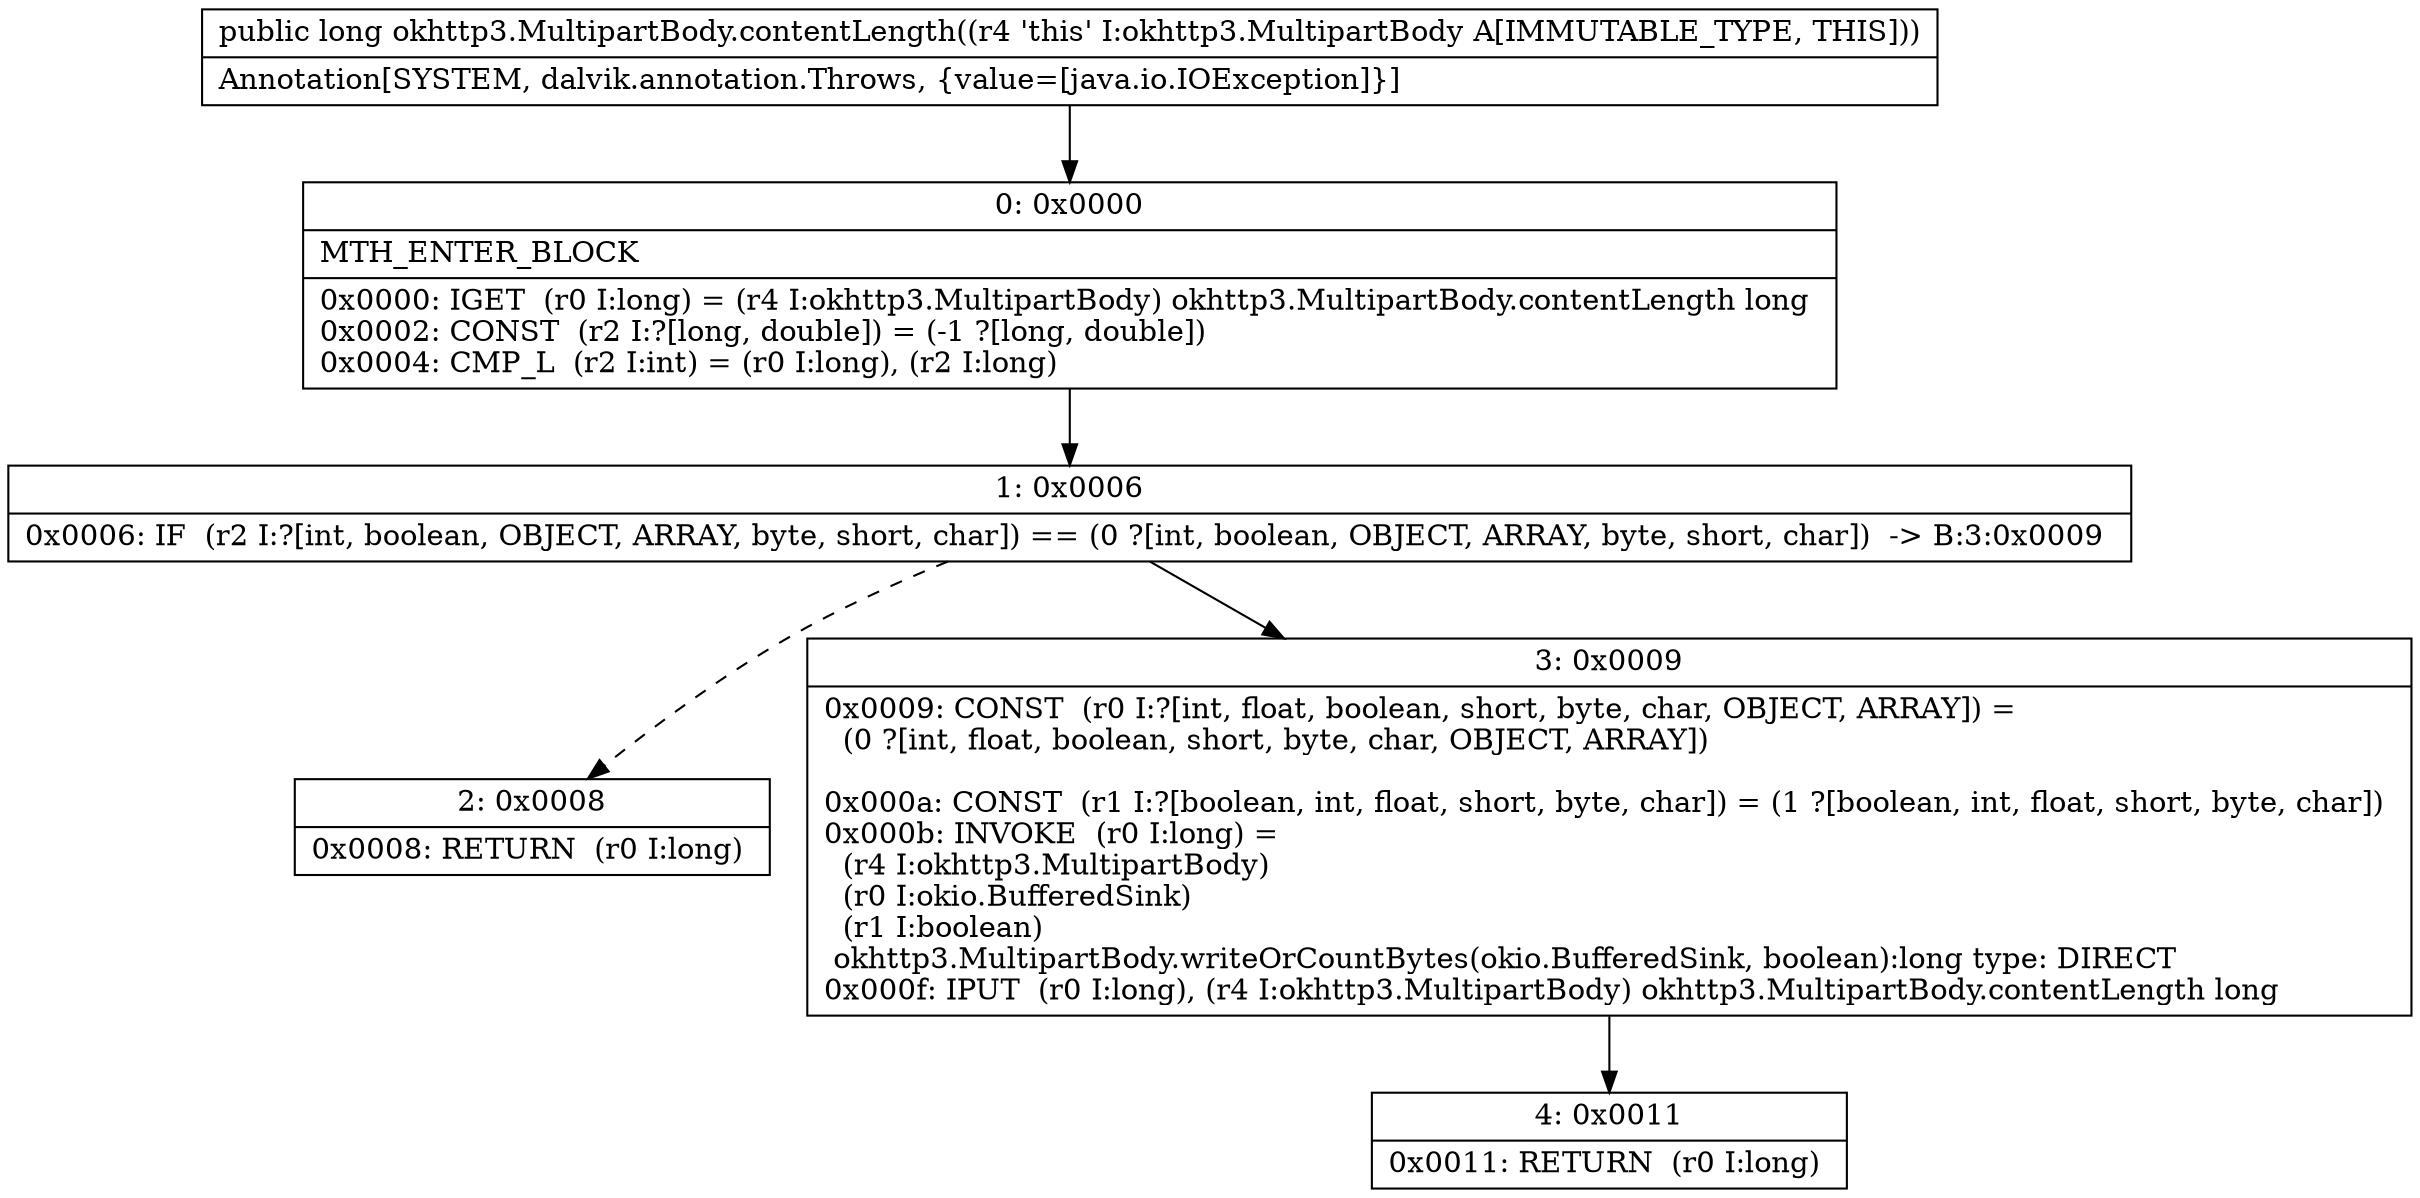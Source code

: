 digraph "CFG forokhttp3.MultipartBody.contentLength()J" {
Node_0 [shape=record,label="{0\:\ 0x0000|MTH_ENTER_BLOCK\l|0x0000: IGET  (r0 I:long) = (r4 I:okhttp3.MultipartBody) okhttp3.MultipartBody.contentLength long \l0x0002: CONST  (r2 I:?[long, double]) = (\-1 ?[long, double]) \l0x0004: CMP_L  (r2 I:int) = (r0 I:long), (r2 I:long) \l}"];
Node_1 [shape=record,label="{1\:\ 0x0006|0x0006: IF  (r2 I:?[int, boolean, OBJECT, ARRAY, byte, short, char]) == (0 ?[int, boolean, OBJECT, ARRAY, byte, short, char])  \-\> B:3:0x0009 \l}"];
Node_2 [shape=record,label="{2\:\ 0x0008|0x0008: RETURN  (r0 I:long) \l}"];
Node_3 [shape=record,label="{3\:\ 0x0009|0x0009: CONST  (r0 I:?[int, float, boolean, short, byte, char, OBJECT, ARRAY]) = \l  (0 ?[int, float, boolean, short, byte, char, OBJECT, ARRAY])\l \l0x000a: CONST  (r1 I:?[boolean, int, float, short, byte, char]) = (1 ?[boolean, int, float, short, byte, char]) \l0x000b: INVOKE  (r0 I:long) = \l  (r4 I:okhttp3.MultipartBody)\l  (r0 I:okio.BufferedSink)\l  (r1 I:boolean)\l okhttp3.MultipartBody.writeOrCountBytes(okio.BufferedSink, boolean):long type: DIRECT \l0x000f: IPUT  (r0 I:long), (r4 I:okhttp3.MultipartBody) okhttp3.MultipartBody.contentLength long \l}"];
Node_4 [shape=record,label="{4\:\ 0x0011|0x0011: RETURN  (r0 I:long) \l}"];
MethodNode[shape=record,label="{public long okhttp3.MultipartBody.contentLength((r4 'this' I:okhttp3.MultipartBody A[IMMUTABLE_TYPE, THIS]))  | Annotation[SYSTEM, dalvik.annotation.Throws, \{value=[java.io.IOException]\}]\l}"];
MethodNode -> Node_0;
Node_0 -> Node_1;
Node_1 -> Node_2[style=dashed];
Node_1 -> Node_3;
Node_3 -> Node_4;
}

